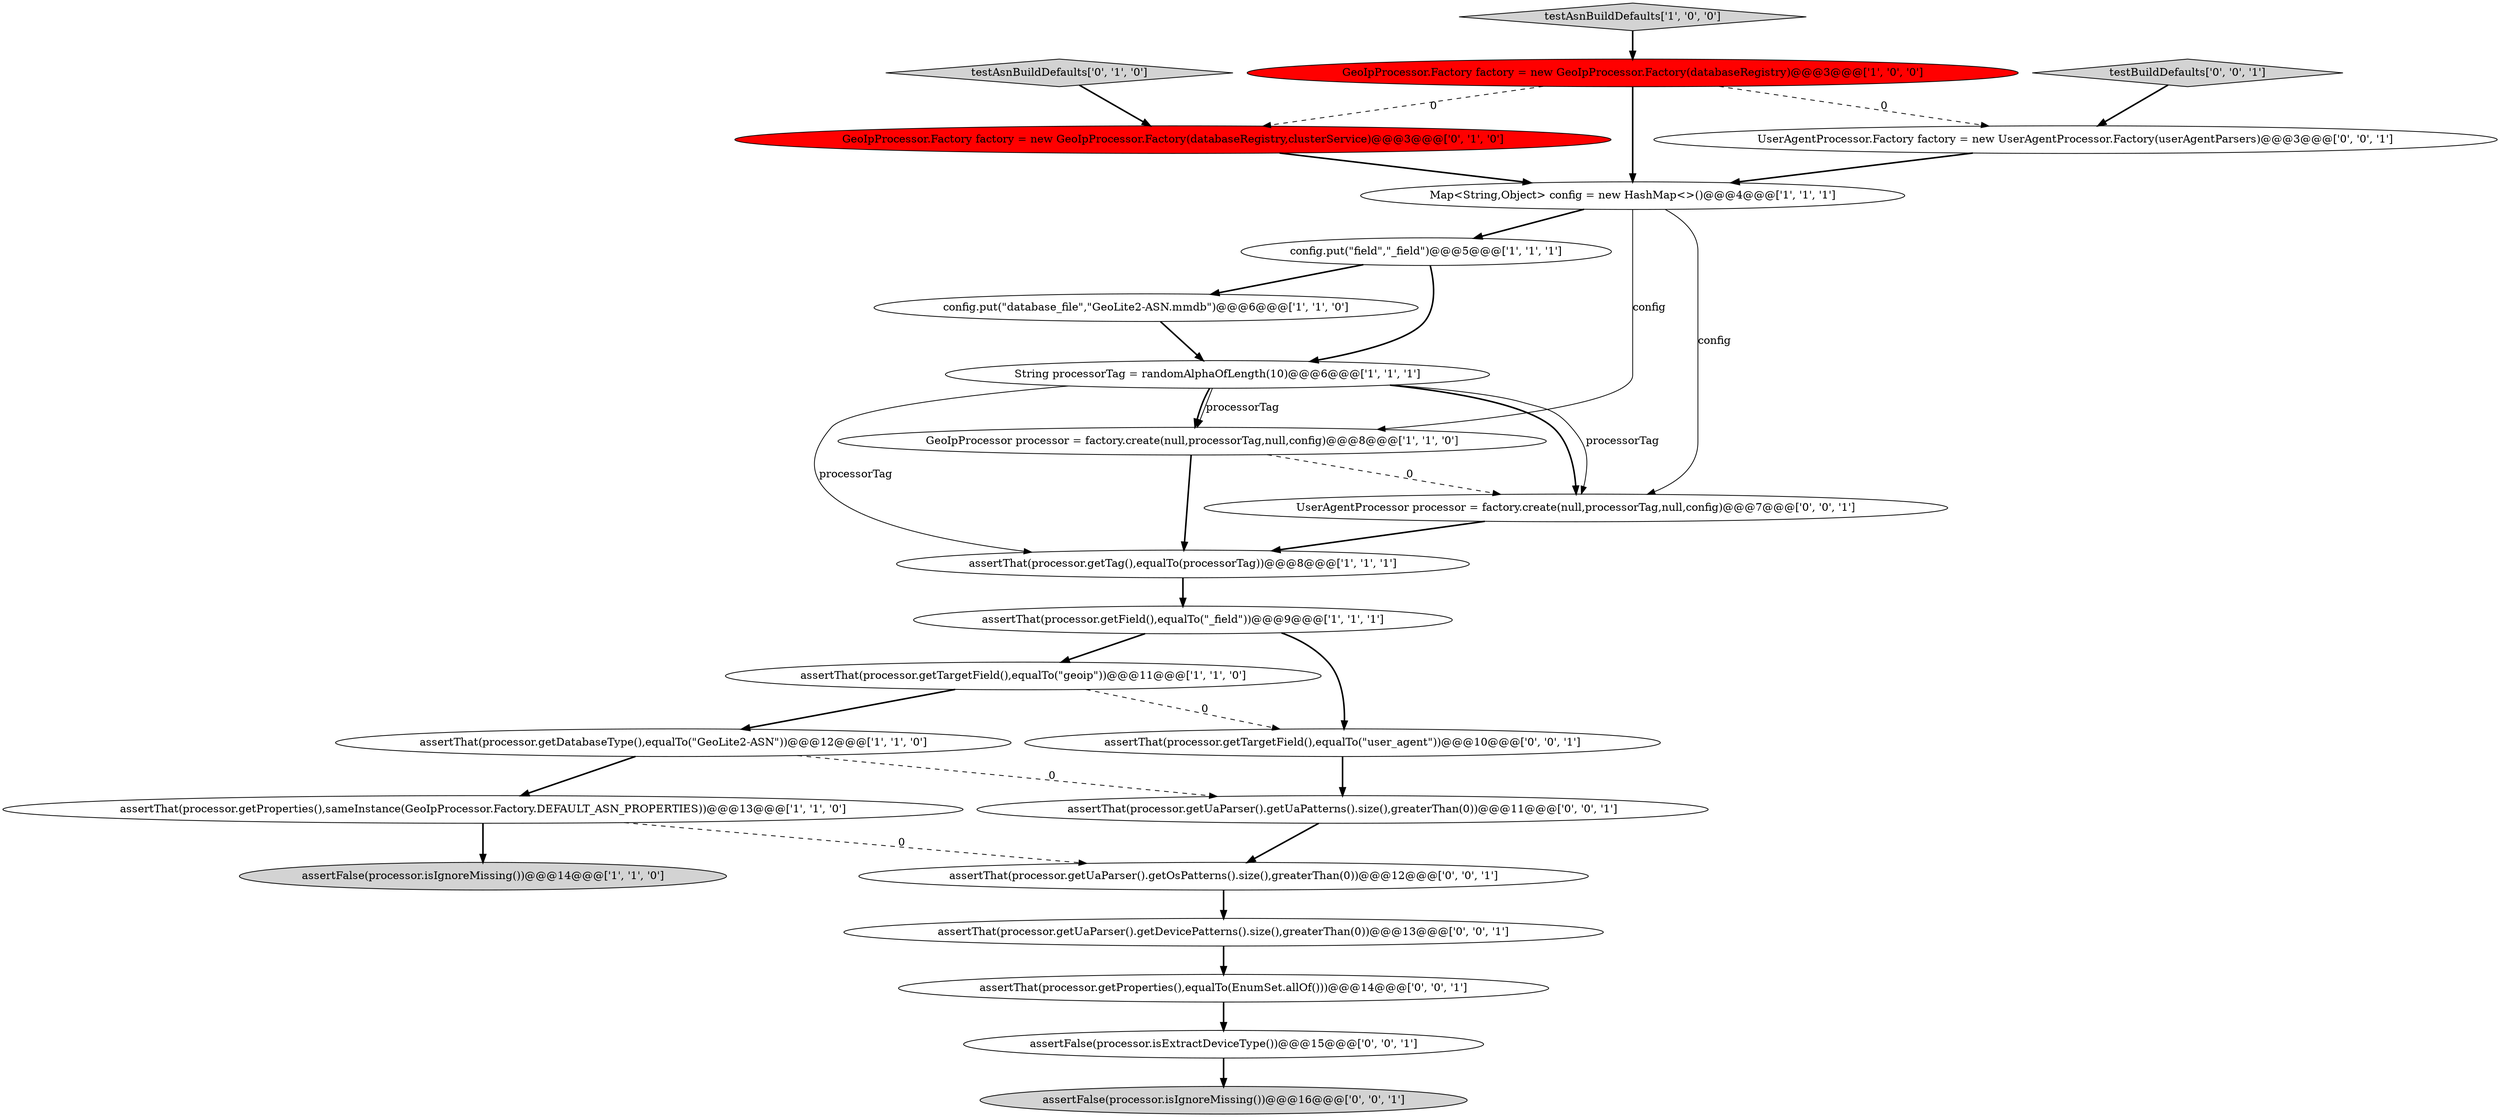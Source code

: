 digraph {
2 [style = filled, label = "assertThat(processor.getField(),equalTo(\"_field\"))@@@9@@@['1', '1', '1']", fillcolor = white, shape = ellipse image = "AAA0AAABBB1BBB"];
18 [style = filled, label = "assertFalse(processor.isExtractDeviceType())@@@15@@@['0', '0', '1']", fillcolor = white, shape = ellipse image = "AAA0AAABBB3BBB"];
4 [style = filled, label = "GeoIpProcessor.Factory factory = new GeoIpProcessor.Factory(databaseRegistry)@@@3@@@['1', '0', '0']", fillcolor = red, shape = ellipse image = "AAA1AAABBB1BBB"];
8 [style = filled, label = "assertFalse(processor.isIgnoreMissing())@@@14@@@['1', '1', '0']", fillcolor = lightgray, shape = ellipse image = "AAA0AAABBB1BBB"];
15 [style = filled, label = "assertThat(processor.getUaParser().getDevicePatterns().size(),greaterThan(0))@@@13@@@['0', '0', '1']", fillcolor = white, shape = ellipse image = "AAA0AAABBB3BBB"];
22 [style = filled, label = "assertThat(processor.getUaParser().getUaPatterns().size(),greaterThan(0))@@@11@@@['0', '0', '1']", fillcolor = white, shape = ellipse image = "AAA0AAABBB3BBB"];
9 [style = filled, label = "testAsnBuildDefaults['1', '0', '0']", fillcolor = lightgray, shape = diamond image = "AAA0AAABBB1BBB"];
24 [style = filled, label = "testBuildDefaults['0', '0', '1']", fillcolor = lightgray, shape = diamond image = "AAA0AAABBB3BBB"];
1 [style = filled, label = "config.put(\"database_file\",\"GeoLite2-ASN.mmdb\")@@@6@@@['1', '1', '0']", fillcolor = white, shape = ellipse image = "AAA0AAABBB1BBB"];
20 [style = filled, label = "assertThat(processor.getProperties(),equalTo(EnumSet.allOf()))@@@14@@@['0', '0', '1']", fillcolor = white, shape = ellipse image = "AAA0AAABBB3BBB"];
17 [style = filled, label = "assertFalse(processor.isIgnoreMissing())@@@16@@@['0', '0', '1']", fillcolor = lightgray, shape = ellipse image = "AAA0AAABBB3BBB"];
13 [style = filled, label = "testAsnBuildDefaults['0', '1', '0']", fillcolor = lightgray, shape = diamond image = "AAA0AAABBB2BBB"];
7 [style = filled, label = "assertThat(processor.getTag(),equalTo(processorTag))@@@8@@@['1', '1', '1']", fillcolor = white, shape = ellipse image = "AAA0AAABBB1BBB"];
3 [style = filled, label = "assertThat(processor.getDatabaseType(),equalTo(\"GeoLite2-ASN\"))@@@12@@@['1', '1', '0']", fillcolor = white, shape = ellipse image = "AAA0AAABBB1BBB"];
16 [style = filled, label = "assertThat(processor.getUaParser().getOsPatterns().size(),greaterThan(0))@@@12@@@['0', '0', '1']", fillcolor = white, shape = ellipse image = "AAA0AAABBB3BBB"];
0 [style = filled, label = "assertThat(processor.getProperties(),sameInstance(GeoIpProcessor.Factory.DEFAULT_ASN_PROPERTIES))@@@13@@@['1', '1', '0']", fillcolor = white, shape = ellipse image = "AAA0AAABBB1BBB"];
19 [style = filled, label = "UserAgentProcessor processor = factory.create(null,processorTag,null,config)@@@7@@@['0', '0', '1']", fillcolor = white, shape = ellipse image = "AAA0AAABBB3BBB"];
6 [style = filled, label = "String processorTag = randomAlphaOfLength(10)@@@6@@@['1', '1', '1']", fillcolor = white, shape = ellipse image = "AAA0AAABBB1BBB"];
14 [style = filled, label = "GeoIpProcessor.Factory factory = new GeoIpProcessor.Factory(databaseRegistry,clusterService)@@@3@@@['0', '1', '0']", fillcolor = red, shape = ellipse image = "AAA1AAABBB2BBB"];
12 [style = filled, label = "Map<String,Object> config = new HashMap<>()@@@4@@@['1', '1', '1']", fillcolor = white, shape = ellipse image = "AAA0AAABBB1BBB"];
11 [style = filled, label = "assertThat(processor.getTargetField(),equalTo(\"geoip\"))@@@11@@@['1', '1', '0']", fillcolor = white, shape = ellipse image = "AAA0AAABBB1BBB"];
10 [style = filled, label = "config.put(\"field\",\"_field\")@@@5@@@['1', '1', '1']", fillcolor = white, shape = ellipse image = "AAA0AAABBB1BBB"];
21 [style = filled, label = "UserAgentProcessor.Factory factory = new UserAgentProcessor.Factory(userAgentParsers)@@@3@@@['0', '0', '1']", fillcolor = white, shape = ellipse image = "AAA0AAABBB3BBB"];
23 [style = filled, label = "assertThat(processor.getTargetField(),equalTo(\"user_agent\"))@@@10@@@['0', '0', '1']", fillcolor = white, shape = ellipse image = "AAA0AAABBB3BBB"];
5 [style = filled, label = "GeoIpProcessor processor = factory.create(null,processorTag,null,config)@@@8@@@['1', '1', '0']", fillcolor = white, shape = ellipse image = "AAA0AAABBB1BBB"];
16->15 [style = bold, label=""];
22->16 [style = bold, label=""];
9->4 [style = bold, label=""];
0->16 [style = dashed, label="0"];
18->17 [style = bold, label=""];
11->23 [style = dashed, label="0"];
3->22 [style = dashed, label="0"];
6->19 [style = bold, label=""];
4->21 [style = dashed, label="0"];
10->6 [style = bold, label=""];
3->0 [style = bold, label=""];
6->5 [style = solid, label="processorTag"];
21->12 [style = bold, label=""];
20->18 [style = bold, label=""];
2->23 [style = bold, label=""];
6->5 [style = bold, label=""];
12->10 [style = bold, label=""];
1->6 [style = bold, label=""];
23->22 [style = bold, label=""];
24->21 [style = bold, label=""];
11->3 [style = bold, label=""];
6->19 [style = solid, label="processorTag"];
7->2 [style = bold, label=""];
15->20 [style = bold, label=""];
6->7 [style = solid, label="processorTag"];
14->12 [style = bold, label=""];
0->8 [style = bold, label=""];
4->12 [style = bold, label=""];
5->7 [style = bold, label=""];
4->14 [style = dashed, label="0"];
12->19 [style = solid, label="config"];
10->1 [style = bold, label=""];
5->19 [style = dashed, label="0"];
13->14 [style = bold, label=""];
19->7 [style = bold, label=""];
2->11 [style = bold, label=""];
12->5 [style = solid, label="config"];
}
